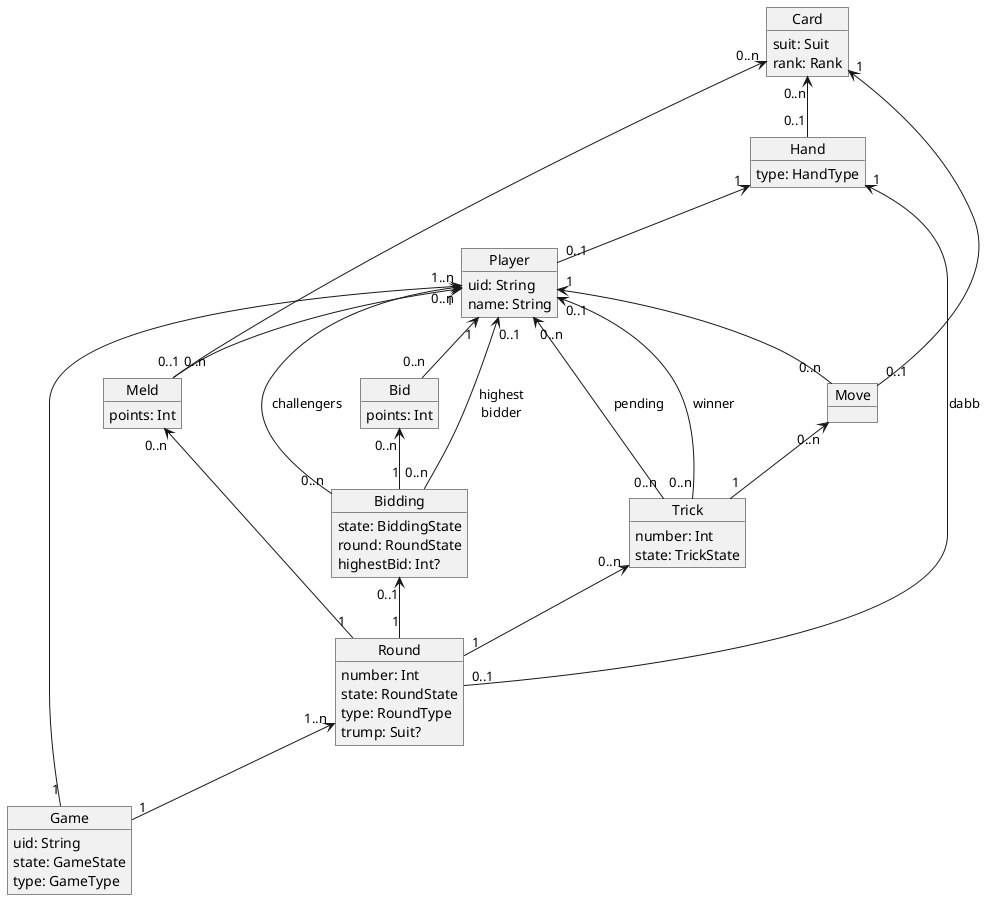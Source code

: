 @startuml

object "Bid" as bid {
    points: Int
}

object "Bidding" as bidding {
    state: BiddingState
    round: RoundState
    highestBid: Int?
}

object "Card" as card {
    suit: Suit
    rank: Rank
}

object "Game" as game {
    uid: String
    state: GameState
    type: GameType
}

object "Hand" as hand {
    type: HandType
}

object "Meld" as meld {
    points: Int
}

object "Move" as move {
}

object "Player" as player {
    uid: String
    name: String
}

object "Round" as round {
    number: Int
    state: RoundState
    type: RoundType
    trump: Suit?
}

object "Trick" as trick {
    number: Int
    state: TrickState
}

bid "0..n" <-- "1" bidding

bidding "0..1" <-- "1" round

card "0..n" <-- "0..1" hand
card "0..n" <-- "0..1" meld
card "1" <-- "0..1" move

hand "1" <-- "0..1" player
hand "1" <-- "0..1" round: "dabb"

meld "0..n" <-- "1" round

move "0..n" <-- "1" trick

player "1" <-- "0..n" bid
player "0..n" <-- "0..n" bidding: "challengers"
player "0..1" <-- "0..n" bidding: "highest\nbidder"
player "1..n" <-- "1" game
player "1" <-- "0..n" meld
player "1" <-- "0..n" move
player "0..n" <-- "0..n" trick: "pending"
player "0..1" <-- "0..n" trick: "winner"

round "1..n" <-- "1" game

trick "0..n" <-- "1" round

@enduml